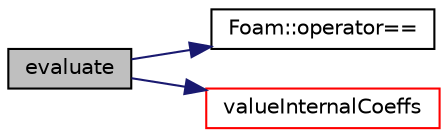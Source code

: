 digraph "evaluate"
{
  bgcolor="transparent";
  edge [fontname="Helvetica",fontsize="10",labelfontname="Helvetica",labelfontsize="10"];
  node [fontname="Helvetica",fontsize="10",shape=record];
  rankdir="LR";
  Node30 [label="evaluate",height=0.2,width=0.4,color="black", fillcolor="grey75", style="filled", fontcolor="black"];
  Node30 -> Node31 [color="midnightblue",fontsize="10",style="solid",fontname="Helvetica"];
  Node31 [label="Foam::operator==",height=0.2,width=0.4,color="black",URL="$a21851.html#a28a45d2e3cca6152b024de57575abbf1"];
  Node30 -> Node32 [color="midnightblue",fontsize="10",style="solid",fontname="Helvetica"];
  Node32 [label="valueInternalCoeffs",height=0.2,width=0.4,color="red",URL="$a22797.html#a541ce5c2450b431429d4b4833b66761f",tooltip="Return the matrix diagonal coefficients corresponding to the. "];
}
